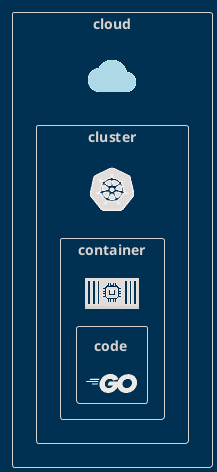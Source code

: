 @startuml cks-4cs
!include <material/common>
!include <material/cloud>
!include <cloudogu/tools/k8s>
!include <aws/Compute/AmazonECS/ECScontainer_Alt1/ECScontainer_Alt1>
!include <logos/go>

!theme blueprint

skinparam rectangle {
    BackgroundColor Transparent
}

rectangle "cloud\n\n<color:#LightBlue><$ma_cloud></color>" as cloud {
    rectangle "cluster\n\n<$k8s>" as cluster {
        rectangle "container\n\n<$ECScontainer_Alt1>" as container{
            rectangle "  **code**\n\n<$go*0.5>" as code

        }

    }
}


@enduml